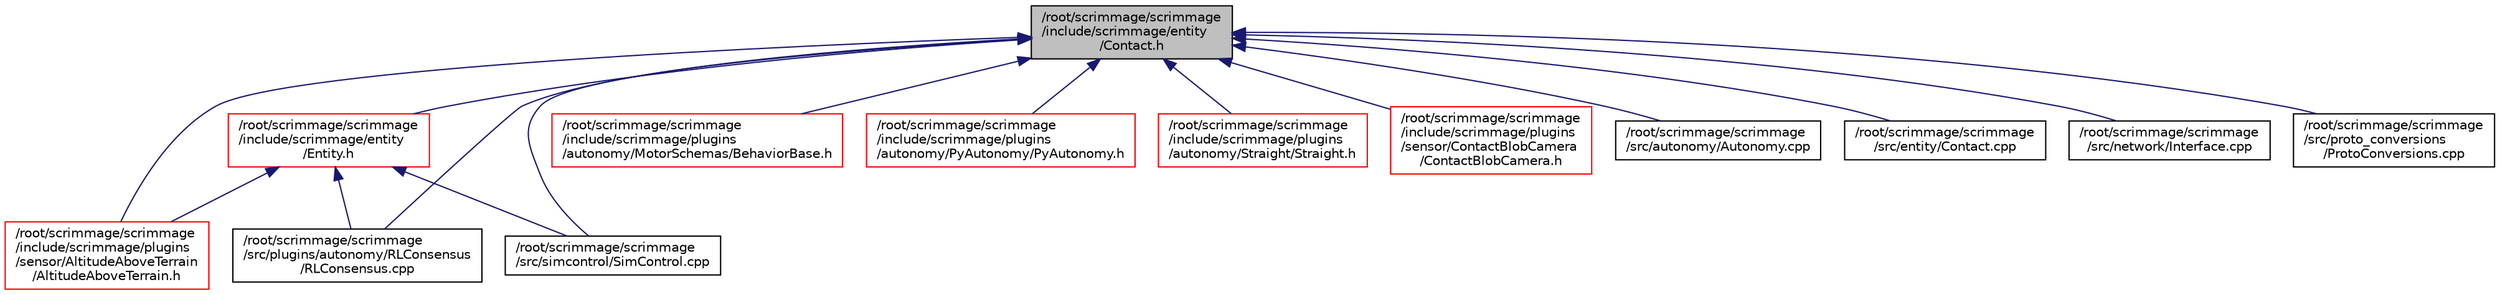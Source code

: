 digraph "/root/scrimmage/scrimmage/include/scrimmage/entity/Contact.h"
{
 // LATEX_PDF_SIZE
  edge [fontname="Helvetica",fontsize="10",labelfontname="Helvetica",labelfontsize="10"];
  node [fontname="Helvetica",fontsize="10",shape=record];
  Node1 [label="/root/scrimmage/scrimmage\l/include/scrimmage/entity\l/Contact.h",height=0.2,width=0.4,color="black", fillcolor="grey75", style="filled", fontcolor="black",tooltip="Brief file description."];
  Node1 -> Node2 [dir="back",color="midnightblue",fontsize="10",style="solid",fontname="Helvetica"];
  Node2 [label="/root/scrimmage/scrimmage\l/include/scrimmage/entity\l/Entity.h",height=0.2,width=0.4,color="red", fillcolor="white", style="filled",URL="$Entity_8h.html",tooltip="Brief file description."];
  Node2 -> Node34 [dir="back",color="midnightblue",fontsize="10",style="solid",fontname="Helvetica"];
  Node34 [label="/root/scrimmage/scrimmage\l/include/scrimmage/plugins\l/sensor/AltitudeAboveTerrain\l/AltitudeAboveTerrain.h",height=0.2,width=0.4,color="red", fillcolor="white", style="filled",URL="$AltitudeAboveTerrain_8h.html",tooltip="Brief file description."];
  Node2 -> Node61 [dir="back",color="midnightblue",fontsize="10",style="solid",fontname="Helvetica"];
  Node61 [label="/root/scrimmage/scrimmage\l/src/plugins/autonomy/RLConsensus\l/RLConsensus.cpp",height=0.2,width=0.4,color="black", fillcolor="white", style="filled",URL="$RLConsensus_8cpp.html",tooltip="Brief file description."];
  Node2 -> Node125 [dir="back",color="midnightblue",fontsize="10",style="solid",fontname="Helvetica"];
  Node125 [label="/root/scrimmage/scrimmage\l/src/simcontrol/SimControl.cpp",height=0.2,width=0.4,color="black", fillcolor="white", style="filled",URL="$SimControl_8cpp.html",tooltip="Brief file description."];
  Node1 -> Node127 [dir="back",color="midnightblue",fontsize="10",style="solid",fontname="Helvetica"];
  Node127 [label="/root/scrimmage/scrimmage\l/include/scrimmage/plugins\l/autonomy/MotorSchemas/BehaviorBase.h",height=0.2,width=0.4,color="red", fillcolor="white", style="filled",URL="$BehaviorBase_8h.html",tooltip="Brief file description."];
  Node1 -> Node133 [dir="back",color="midnightblue",fontsize="10",style="solid",fontname="Helvetica"];
  Node133 [label="/root/scrimmage/scrimmage\l/include/scrimmage/plugins\l/autonomy/PyAutonomy/PyAutonomy.h",height=0.2,width=0.4,color="red", fillcolor="white", style="filled",URL="$PyAutonomy_8h.html",tooltip="Brief file description."];
  Node1 -> Node134 [dir="back",color="midnightblue",fontsize="10",style="solid",fontname="Helvetica"];
  Node134 [label="/root/scrimmage/scrimmage\l/include/scrimmage/plugins\l/autonomy/Straight/Straight.h",height=0.2,width=0.4,color="red", fillcolor="white", style="filled",URL="$Straight_8h.html",tooltip="Brief file description."];
  Node1 -> Node34 [dir="back",color="midnightblue",fontsize="10",style="solid",fontname="Helvetica"];
  Node1 -> Node135 [dir="back",color="midnightblue",fontsize="10",style="solid",fontname="Helvetica"];
  Node135 [label="/root/scrimmage/scrimmage\l/include/scrimmage/plugins\l/sensor/ContactBlobCamera\l/ContactBlobCamera.h",height=0.2,width=0.4,color="red", fillcolor="white", style="filled",URL="$ContactBlobCamera_8h.html",tooltip="Brief file description."];
  Node1 -> Node136 [dir="back",color="midnightblue",fontsize="10",style="solid",fontname="Helvetica"];
  Node136 [label="/root/scrimmage/scrimmage\l/src/autonomy/Autonomy.cpp",height=0.2,width=0.4,color="black", fillcolor="white", style="filled",URL="$Autonomy_8cpp.html",tooltip="Brief file description."];
  Node1 -> Node137 [dir="back",color="midnightblue",fontsize="10",style="solid",fontname="Helvetica"];
  Node137 [label="/root/scrimmage/scrimmage\l/src/entity/Contact.cpp",height=0.2,width=0.4,color="black", fillcolor="white", style="filled",URL="$Contact_8cpp.html",tooltip="Brief file description."];
  Node1 -> Node138 [dir="back",color="midnightblue",fontsize="10",style="solid",fontname="Helvetica"];
  Node138 [label="/root/scrimmage/scrimmage\l/src/network/Interface.cpp",height=0.2,width=0.4,color="black", fillcolor="white", style="filled",URL="$Interface_8cpp.html",tooltip="Brief file description."];
  Node1 -> Node61 [dir="back",color="midnightblue",fontsize="10",style="solid",fontname="Helvetica"];
  Node1 -> Node139 [dir="back",color="midnightblue",fontsize="10",style="solid",fontname="Helvetica"];
  Node139 [label="/root/scrimmage/scrimmage\l/src/proto_conversions\l/ProtoConversions.cpp",height=0.2,width=0.4,color="black", fillcolor="white", style="filled",URL="$ProtoConversions_8cpp.html",tooltip="Brief file description."];
  Node1 -> Node125 [dir="back",color="midnightblue",fontsize="10",style="solid",fontname="Helvetica"];
}
